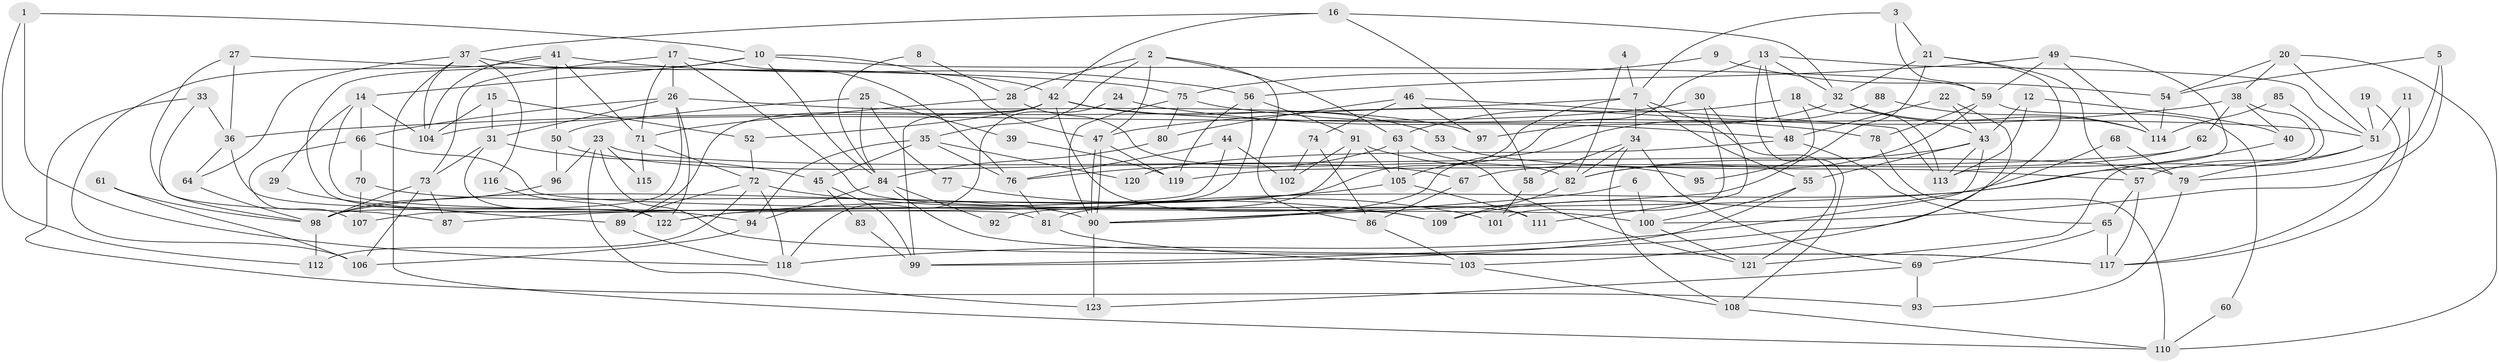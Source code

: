 // coarse degree distribution, {4: 0.16393442622950818, 2: 0.22950819672131148, 1: 0.01639344262295082, 5: 0.11475409836065574, 7: 0.11475409836065574, 3: 0.16393442622950818, 9: 0.04918032786885246, 6: 0.06557377049180328, 8: 0.01639344262295082, 10: 0.03278688524590164, 11: 0.01639344262295082, 15: 0.01639344262295082}
// Generated by graph-tools (version 1.1) at 2025/53/03/04/25 21:53:49]
// undirected, 123 vertices, 246 edges
graph export_dot {
graph [start="1"]
  node [color=gray90,style=filled];
  1;
  2;
  3;
  4;
  5;
  6;
  7;
  8;
  9;
  10;
  11;
  12;
  13;
  14;
  15;
  16;
  17;
  18;
  19;
  20;
  21;
  22;
  23;
  24;
  25;
  26;
  27;
  28;
  29;
  30;
  31;
  32;
  33;
  34;
  35;
  36;
  37;
  38;
  39;
  40;
  41;
  42;
  43;
  44;
  45;
  46;
  47;
  48;
  49;
  50;
  51;
  52;
  53;
  54;
  55;
  56;
  57;
  58;
  59;
  60;
  61;
  62;
  63;
  64;
  65;
  66;
  67;
  68;
  69;
  70;
  71;
  72;
  73;
  74;
  75;
  76;
  77;
  78;
  79;
  80;
  81;
  82;
  83;
  84;
  85;
  86;
  87;
  88;
  89;
  90;
  91;
  92;
  93;
  94;
  95;
  96;
  97;
  98;
  99;
  100;
  101;
  102;
  103;
  104;
  105;
  106;
  107;
  108;
  109;
  110;
  111;
  112;
  113;
  114;
  115;
  116;
  117;
  118;
  119;
  120;
  121;
  122;
  123;
  1 -- 112;
  1 -- 118;
  1 -- 10;
  2 -- 28;
  2 -- 47;
  2 -- 35;
  2 -- 63;
  2 -- 86;
  3 -- 7;
  3 -- 59;
  3 -- 21;
  4 -- 82;
  4 -- 7;
  5 -- 79;
  5 -- 100;
  5 -- 54;
  6 -- 90;
  6 -- 100;
  7 -- 36;
  7 -- 55;
  7 -- 34;
  7 -- 98;
  7 -- 121;
  8 -- 84;
  8 -- 28;
  9 -- 75;
  9 -- 54;
  10 -- 14;
  10 -- 47;
  10 -- 59;
  10 -- 84;
  10 -- 94;
  11 -- 51;
  11 -- 117;
  12 -- 40;
  12 -- 113;
  12 -- 43;
  13 -- 48;
  13 -- 108;
  13 -- 32;
  13 -- 51;
  13 -- 105;
  14 -- 81;
  14 -- 104;
  14 -- 29;
  14 -- 66;
  15 -- 52;
  15 -- 31;
  15 -- 104;
  16 -- 32;
  16 -- 42;
  16 -- 37;
  16 -- 58;
  17 -- 73;
  17 -- 76;
  17 -- 26;
  17 -- 71;
  17 -- 109;
  18 -- 63;
  18 -- 113;
  18 -- 95;
  19 -- 117;
  19 -- 51;
  20 -- 51;
  20 -- 54;
  20 -- 38;
  20 -- 110;
  21 -- 57;
  21 -- 32;
  21 -- 90;
  21 -- 99;
  22 -- 43;
  22 -- 103;
  22 -- 48;
  23 -- 79;
  23 -- 123;
  23 -- 96;
  23 -- 115;
  23 -- 117;
  24 -- 118;
  24 -- 48;
  25 -- 84;
  25 -- 50;
  25 -- 39;
  25 -- 77;
  26 -- 98;
  26 -- 31;
  26 -- 66;
  26 -- 97;
  26 -- 122;
  27 -- 87;
  27 -- 75;
  27 -- 36;
  28 -- 82;
  28 -- 71;
  29 -- 89;
  30 -- 111;
  30 -- 104;
  30 -- 101;
  31 -- 122;
  31 -- 45;
  31 -- 73;
  32 -- 43;
  32 -- 97;
  32 -- 114;
  33 -- 36;
  33 -- 98;
  33 -- 93;
  34 -- 82;
  34 -- 58;
  34 -- 69;
  34 -- 108;
  35 -- 76;
  35 -- 45;
  35 -- 94;
  35 -- 120;
  36 -- 122;
  36 -- 64;
  37 -- 64;
  37 -- 42;
  37 -- 104;
  37 -- 110;
  37 -- 116;
  38 -- 47;
  38 -- 40;
  38 -- 62;
  38 -- 87;
  39 -- 119;
  40 -- 81;
  41 -- 104;
  41 -- 71;
  41 -- 50;
  41 -- 56;
  41 -- 106;
  42 -- 99;
  42 -- 51;
  42 -- 52;
  42 -- 53;
  42 -- 89;
  42 -- 111;
  43 -- 55;
  43 -- 82;
  43 -- 113;
  43 -- 118;
  44 -- 107;
  44 -- 102;
  44 -- 76;
  45 -- 83;
  45 -- 99;
  46 -- 113;
  46 -- 97;
  46 -- 74;
  46 -- 80;
  47 -- 90;
  47 -- 90;
  47 -- 119;
  48 -- 65;
  48 -- 120;
  49 -- 59;
  49 -- 56;
  49 -- 113;
  49 -- 114;
  50 -- 96;
  50 -- 67;
  51 -- 57;
  51 -- 79;
  52 -- 72;
  53 -- 57;
  54 -- 114;
  55 -- 99;
  55 -- 100;
  56 -- 122;
  56 -- 91;
  56 -- 119;
  57 -- 117;
  57 -- 65;
  58 -- 101;
  59 -- 78;
  59 -- 60;
  59 -- 82;
  60 -- 110;
  61 -- 98;
  61 -- 106;
  62 -- 119;
  62 -- 67;
  63 -- 121;
  63 -- 76;
  63 -- 105;
  64 -- 98;
  65 -- 117;
  65 -- 69;
  66 -- 70;
  66 -- 100;
  66 -- 107;
  67 -- 86;
  68 -- 79;
  68 -- 109;
  69 -- 93;
  69 -- 123;
  70 -- 90;
  70 -- 107;
  71 -- 72;
  71 -- 115;
  72 -- 118;
  72 -- 109;
  72 -- 89;
  72 -- 112;
  73 -- 106;
  73 -- 87;
  73 -- 98;
  74 -- 86;
  74 -- 102;
  75 -- 90;
  75 -- 80;
  75 -- 78;
  76 -- 81;
  77 -- 101;
  78 -- 110;
  79 -- 93;
  80 -- 84;
  81 -- 103;
  82 -- 109;
  83 -- 99;
  84 -- 94;
  84 -- 92;
  84 -- 117;
  85 -- 121;
  85 -- 114;
  86 -- 103;
  88 -- 114;
  88 -- 90;
  89 -- 118;
  90 -- 123;
  91 -- 105;
  91 -- 92;
  91 -- 95;
  91 -- 102;
  94 -- 106;
  96 -- 98;
  98 -- 112;
  100 -- 121;
  103 -- 108;
  105 -- 111;
  105 -- 122;
  108 -- 110;
  116 -- 122;
}
